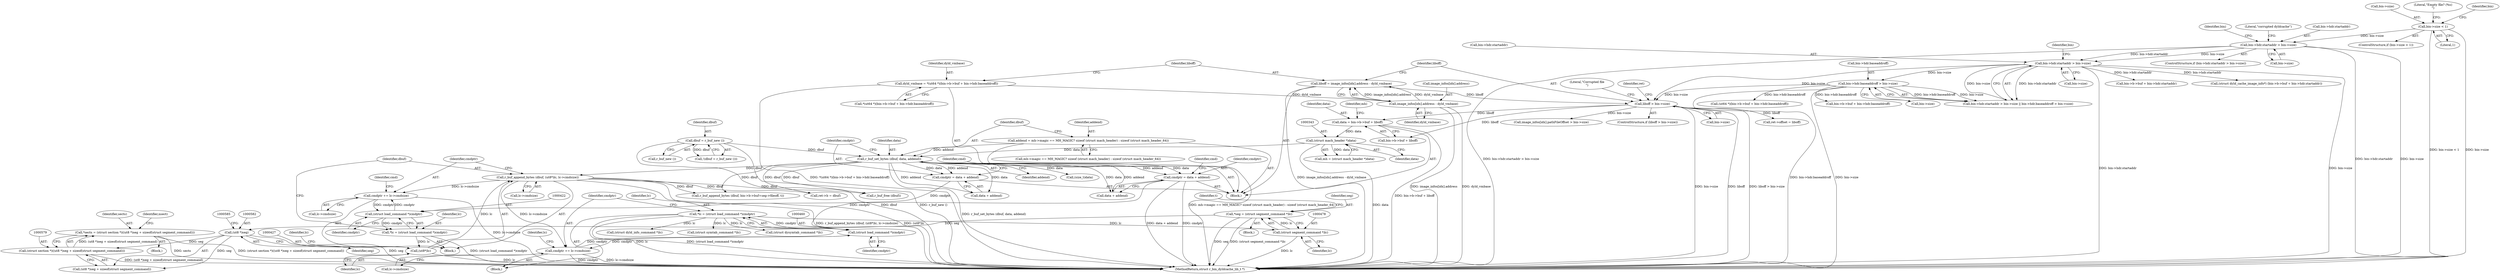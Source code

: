 digraph "1_radare2_4e98402f09a0ef0bb8559a33a4c1988c54938eaf@integer" {
"1000576" [label="(Call,*sects = (struct section *)((ut8 *)seg + sizeof(struct segment_command)))"];
"1000578" [label="(Call,(struct section *)((ut8 *)seg + sizeof(struct segment_command)))"];
"1000581" [label="(Call,(ut8 *)seg)"];
"1000475" [label="(Call,*seg = (struct segment_command *)lc)"];
"1000477" [label="(Call,(struct segment_command *)lc)"];
"1000457" [label="(Call,*lc = (struct load_command *)cmdptr)"];
"1000459" [label="(Call,(struct load_command *)cmdptr)"];
"1000462" [label="(Call,cmdptr += lc->cmdsize)"];
"1000424" [label="(Call,r_buf_append_bytes (dbuf, (ut8*)lc, lc->cmdsize))"];
"1000397" [label="(Call,r_buf_set_bytes (dbuf, data, addend))"];
"1000375" [label="(Call,dbuf = r_buf_new ())"];
"1000342" [label="(Call,(struct mach_header *)data)"];
"1000331" [label="(Call,data = bin->b->buf + liboff)"];
"1000282" [label="(Call,liboff > bin->size)"];
"1000272" [label="(Call,liboff = image_infos[idx].address - dyld_vmbase)"];
"1000274" [label="(Call,image_infos[idx].address - dyld_vmbase)"];
"1000256" [label="(Call,dyld_vmbase = *(ut64 *)(bin->b->buf + bin->hdr.baseaddroff))"];
"1000216" [label="(Call,bin->hdr.startaddr > bin->size)"];
"1000198" [label="(Call,bin->hdr.startaddr > bin->size)"];
"1000146" [label="(Call,bin->size < 1)"];
"1000225" [label="(Call,bin->hdr.baseaddroff > bin->size)"];
"1000385" [label="(Call,addend = mh->magic == MH_MAGIC? sizeof (struct mach_header) : sizeof (struct mach_header_64))"];
"1000426" [label="(Call,(ut8*)lc)"];
"1000419" [label="(Call,*lc = (struct load_command *)cmdptr)"];
"1000421" [label="(Call,(struct load_command *)cmdptr)"];
"1000401" [label="(Call,cmdptr = data + addend)"];
"1000432" [label="(Call,cmdptr += lc->cmdsize)"];
"1000437" [label="(Call,cmdptr = data + addend)"];
"1000342" [label="(Call,(struct mach_header *)data)"];
"1000417" [label="(Block,)"];
"1000113" [label="(Block,)"];
"1000282" [label="(Call,liboff > bin->size)"];
"1000333" [label="(Call,bin->b->buf + liboff)"];
"1000416" [label="(Identifier,cmd)"];
"1000294" [label="(Call,ret->offset = liboff)"];
"1000402" [label="(Identifier,cmdptr)"];
"1000197" [label="(ControlStructure,if (bin->hdr.startaddr > bin->size))"];
"1000419" [label="(Call,*lc = (struct load_command *)cmdptr)"];
"1000399" [label="(Identifier,data)"];
"1000216" [label="(Call,bin->hdr.startaddr > bin->size)"];
"1000458" [label="(Identifier,lc)"];
"1000257" [label="(Identifier,dyld_vmbase)"];
"1000477" [label="(Call,(struct segment_command *)lc)"];
"1000222" [label="(Call,bin->size)"];
"1000581" [label="(Call,(ut8 *)seg)"];
"1000300" [label="(Call,image_infos[idx].pathFileOffset > bin->size)"];
"1000457" [label="(Call,*lc = (struct load_command *)cmdptr)"];
"1000217" [label="(Call,bin->hdr.startaddr)"];
"1000432" [label="(Call,cmdptr += lc->cmdsize)"];
"1000475" [label="(Call,*seg = (struct segment_command *)lc)"];
"1000421" [label="(Call,(struct load_command *)cmdptr)"];
"1000476" [label="(Identifier,seg)"];
"1000463" [label="(Identifier,cmdptr)"];
"1000434" [label="(Call,lc->cmdsize)"];
"1000589" [label="(Identifier,nsect)"];
"1000462" [label="(Call,cmdptr += lc->cmdsize)"];
"1000199" [label="(Call,bin->hdr.startaddr)"];
"1000654" [label="(Call,(struct dysymtab_command *)lc)"];
"1000408" [label="(Identifier,cmd)"];
"1000340" [label="(Call,mh = (struct mach_header *)data)"];
"1000438" [label="(Identifier,cmdptr)"];
"1000577" [label="(Identifier,sects)"];
"1000479" [label="(Identifier,lc)"];
"1000275" [label="(Call,image_infos[idx].address)"];
"1000261" [label="(Call,bin->b->buf + bin->hdr.baseaddroff)"];
"1000424" [label="(Call,r_buf_append_bytes (dbuf, (ut8*)lc, lc->cmdsize))"];
"1000576" [label="(Call,*sects = (struct section *)((ut8 *)seg + sizeof(struct segment_command)))"];
"1000712" [label="(Call,ret->b = dbuf)"];
"1000400" [label="(Identifier,addend)"];
"1000280" [label="(Identifier,dyld_vmbase)"];
"1000231" [label="(Call,bin->size)"];
"1000375" [label="(Call,dbuf = r_buf_new ())"];
"1000433" [label="(Identifier,cmdptr)"];
"1000580" [label="(Call,(ut8 *)seg + sizeof(struct segment_command))"];
"1000429" [label="(Call,lc->cmdsize)"];
"1000377" [label="(Call,r_buf_new ())"];
"1000420" [label="(Identifier,lc)"];
"1000376" [label="(Identifier,dbuf)"];
"1000426" [label="(Call,(ut8*)lc)"];
"1000150" [label="(Literal,1)"];
"1000459" [label="(Call,(struct load_command *)cmdptr)"];
"1000341" [label="(Identifier,mh)"];
"1000146" [label="(Call,bin->size < 1)"];
"1000469" [label="(Identifier,lc)"];
"1000578" [label="(Call,(struct section *)((ut8 *)seg + sizeof(struct segment_command)))"];
"1000461" [label="(Identifier,cmdptr)"];
"1000455" [label="(Block,)"];
"1000258" [label="(Call,*(ut64 *)(bin->b->buf + bin->hdr.baseaddroff))"];
"1000387" [label="(Call,mh->magic == MH_MAGIC? sizeof (struct mach_header) : sizeof (struct mach_header_64))"];
"1000688" [label="(Call,(struct dyld_info_command *)lc)"];
"1000332" [label="(Identifier,data)"];
"1000398" [label="(Identifier,dbuf)"];
"1000344" [label="(Identifier,data)"];
"1000147" [label="(Call,bin->size)"];
"1000423" [label="(Identifier,cmdptr)"];
"1000331" [label="(Call,data = bin->b->buf + liboff)"];
"1000281" [label="(ControlStructure,if (liboff > bin->size))"];
"1000225" [label="(Call,bin->hdr.baseaddroff > bin->size)"];
"1000464" [label="(Call,lc->cmdsize)"];
"1000473" [label="(Block,)"];
"1000425" [label="(Identifier,dbuf)"];
"1000289" [label="(Literal,\"Corrupted file\n\")"];
"1000583" [label="(Identifier,seg)"];
"1000482" [label="(Identifier,t)"];
"1000215" [label="(Call,bin->hdr.startaddr > bin->size || bin->hdr.baseaddroff > bin->size)"];
"1000256" [label="(Call,dyld_vmbase = *(ut64 *)(bin->b->buf + bin->hdr.baseaddroff))"];
"1000219" [label="(Identifier,bin)"];
"1000296" [label="(Identifier,ret)"];
"1000386" [label="(Identifier,addend)"];
"1000401" [label="(Call,cmdptr = data + addend)"];
"1000444" [label="(Identifier,cmd)"];
"1000541" [label="(Call,(size_t)data)"];
"1000511" [label="(Call,r_buf_free (dbuf))"];
"1000428" [label="(Identifier,lc)"];
"1000259" [label="(Call,(ut64 *)(bin->b->buf + bin->hdr.baseaddroff))"];
"1000274" [label="(Call,image_infos[idx].address - dyld_vmbase)"];
"1000735" [label="(MethodReturn,struct r_bin_dyldcache_lib_t *)"];
"1000209" [label="(Literal,\"corrupted dyldcache\")"];
"1000284" [label="(Call,bin->size)"];
"1000385" [label="(Call,addend = mh->magic == MH_MAGIC? sizeof (struct mach_header) : sizeof (struct mach_header_64))"];
"1000273" [label="(Identifier,liboff)"];
"1000283" [label="(Identifier,liboff)"];
"1000153" [label="(Literal,\"Empty file? (%s)\n\")"];
"1000515" [label="(Call,r_buf_append_bytes (dbuf, bin->b->buf+seg->fileoff, t))"];
"1000637" [label="(Call,(struct symtab_command *)lc)"];
"1000374" [label="(Call,!(dbuf = r_buf_new ()))"];
"1000228" [label="(Identifier,bin)"];
"1000430" [label="(Identifier,lc)"];
"1000437" [label="(Call,cmdptr = data + addend)"];
"1000204" [label="(Call,bin->size)"];
"1000574" [label="(Block,)"];
"1000272" [label="(Call,liboff = image_infos[idx].address - dyld_vmbase)"];
"1000145" [label="(ControlStructure,if (bin->size < 1))"];
"1000397" [label="(Call,r_buf_set_bytes (dbuf, data, addend))"];
"1000245" [label="(Call,bin->b->buf + bin->hdr.startaddr)"];
"1000243" [label="(Call,(struct dyld_cache_image_info*) (bin->b->buf + bin->hdr.startaddr))"];
"1000168" [label="(Identifier,bin)"];
"1000198" [label="(Call,bin->hdr.startaddr > bin->size)"];
"1000226" [label="(Call,bin->hdr.baseaddroff)"];
"1000403" [label="(Call,data + addend)"];
"1000439" [label="(Call,data + addend)"];
"1000576" -> "1000574"  [label="AST: "];
"1000576" -> "1000578"  [label="CFG: "];
"1000577" -> "1000576"  [label="AST: "];
"1000578" -> "1000576"  [label="AST: "];
"1000589" -> "1000576"  [label="CFG: "];
"1000576" -> "1000735"  [label="DDG: sects"];
"1000576" -> "1000735"  [label="DDG: (struct section *)((ut8 *)seg + sizeof(struct segment_command))"];
"1000578" -> "1000576"  [label="DDG: (ut8 *)seg + sizeof(struct segment_command)"];
"1000578" -> "1000580"  [label="CFG: "];
"1000579" -> "1000578"  [label="AST: "];
"1000580" -> "1000578"  [label="AST: "];
"1000578" -> "1000735"  [label="DDG: (ut8 *)seg + sizeof(struct segment_command)"];
"1000581" -> "1000578"  [label="DDG: seg"];
"1000581" -> "1000580"  [label="AST: "];
"1000581" -> "1000583"  [label="CFG: "];
"1000582" -> "1000581"  [label="AST: "];
"1000583" -> "1000581"  [label="AST: "];
"1000585" -> "1000581"  [label="CFG: "];
"1000581" -> "1000735"  [label="DDG: seg"];
"1000581" -> "1000580"  [label="DDG: seg"];
"1000475" -> "1000581"  [label="DDG: seg"];
"1000475" -> "1000473"  [label="AST: "];
"1000475" -> "1000477"  [label="CFG: "];
"1000476" -> "1000475"  [label="AST: "];
"1000477" -> "1000475"  [label="AST: "];
"1000482" -> "1000475"  [label="CFG: "];
"1000475" -> "1000735"  [label="DDG: seg"];
"1000475" -> "1000735"  [label="DDG: (struct segment_command *)lc"];
"1000477" -> "1000475"  [label="DDG: lc"];
"1000477" -> "1000479"  [label="CFG: "];
"1000478" -> "1000477"  [label="AST: "];
"1000479" -> "1000477"  [label="AST: "];
"1000477" -> "1000735"  [label="DDG: lc"];
"1000457" -> "1000477"  [label="DDG: lc"];
"1000457" -> "1000455"  [label="AST: "];
"1000457" -> "1000459"  [label="CFG: "];
"1000458" -> "1000457"  [label="AST: "];
"1000459" -> "1000457"  [label="AST: "];
"1000463" -> "1000457"  [label="CFG: "];
"1000457" -> "1000735"  [label="DDG: (struct load_command *)cmdptr"];
"1000457" -> "1000735"  [label="DDG: lc"];
"1000459" -> "1000457"  [label="DDG: cmdptr"];
"1000457" -> "1000637"  [label="DDG: lc"];
"1000457" -> "1000654"  [label="DDG: lc"];
"1000457" -> "1000688"  [label="DDG: lc"];
"1000459" -> "1000461"  [label="CFG: "];
"1000460" -> "1000459"  [label="AST: "];
"1000461" -> "1000459"  [label="AST: "];
"1000462" -> "1000459"  [label="DDG: cmdptr"];
"1000437" -> "1000459"  [label="DDG: cmdptr"];
"1000459" -> "1000462"  [label="DDG: cmdptr"];
"1000462" -> "1000455"  [label="AST: "];
"1000462" -> "1000464"  [label="CFG: "];
"1000463" -> "1000462"  [label="AST: "];
"1000464" -> "1000462"  [label="AST: "];
"1000469" -> "1000462"  [label="CFG: "];
"1000462" -> "1000735"  [label="DDG: cmdptr"];
"1000462" -> "1000735"  [label="DDG: lc->cmdsize"];
"1000424" -> "1000462"  [label="DDG: lc->cmdsize"];
"1000424" -> "1000417"  [label="AST: "];
"1000424" -> "1000429"  [label="CFG: "];
"1000425" -> "1000424"  [label="AST: "];
"1000426" -> "1000424"  [label="AST: "];
"1000429" -> "1000424"  [label="AST: "];
"1000433" -> "1000424"  [label="CFG: "];
"1000424" -> "1000735"  [label="DDG: (ut8*)lc"];
"1000424" -> "1000735"  [label="DDG: r_buf_append_bytes (dbuf, (ut8*)lc, lc->cmdsize)"];
"1000397" -> "1000424"  [label="DDG: dbuf"];
"1000426" -> "1000424"  [label="DDG: lc"];
"1000424" -> "1000432"  [label="DDG: lc->cmdsize"];
"1000424" -> "1000511"  [label="DDG: dbuf"];
"1000424" -> "1000515"  [label="DDG: dbuf"];
"1000424" -> "1000712"  [label="DDG: dbuf"];
"1000397" -> "1000113"  [label="AST: "];
"1000397" -> "1000400"  [label="CFG: "];
"1000398" -> "1000397"  [label="AST: "];
"1000399" -> "1000397"  [label="AST: "];
"1000400" -> "1000397"  [label="AST: "];
"1000402" -> "1000397"  [label="CFG: "];
"1000397" -> "1000735"  [label="DDG: r_buf_set_bytes (dbuf, data, addend)"];
"1000375" -> "1000397"  [label="DDG: dbuf"];
"1000342" -> "1000397"  [label="DDG: data"];
"1000385" -> "1000397"  [label="DDG: addend"];
"1000397" -> "1000401"  [label="DDG: data"];
"1000397" -> "1000401"  [label="DDG: addend"];
"1000397" -> "1000403"  [label="DDG: data"];
"1000397" -> "1000403"  [label="DDG: addend"];
"1000397" -> "1000437"  [label="DDG: data"];
"1000397" -> "1000437"  [label="DDG: addend"];
"1000397" -> "1000439"  [label="DDG: data"];
"1000397" -> "1000439"  [label="DDG: addend"];
"1000397" -> "1000511"  [label="DDG: dbuf"];
"1000397" -> "1000515"  [label="DDG: dbuf"];
"1000397" -> "1000541"  [label="DDG: data"];
"1000397" -> "1000712"  [label="DDG: dbuf"];
"1000375" -> "1000374"  [label="AST: "];
"1000375" -> "1000377"  [label="CFG: "];
"1000376" -> "1000375"  [label="AST: "];
"1000377" -> "1000375"  [label="AST: "];
"1000374" -> "1000375"  [label="CFG: "];
"1000375" -> "1000735"  [label="DDG: dbuf"];
"1000375" -> "1000735"  [label="DDG: r_buf_new ()"];
"1000375" -> "1000374"  [label="DDG: dbuf"];
"1000342" -> "1000340"  [label="AST: "];
"1000342" -> "1000344"  [label="CFG: "];
"1000343" -> "1000342"  [label="AST: "];
"1000344" -> "1000342"  [label="AST: "];
"1000340" -> "1000342"  [label="CFG: "];
"1000342" -> "1000735"  [label="DDG: data"];
"1000342" -> "1000340"  [label="DDG: data"];
"1000331" -> "1000342"  [label="DDG: data"];
"1000331" -> "1000113"  [label="AST: "];
"1000331" -> "1000333"  [label="CFG: "];
"1000332" -> "1000331"  [label="AST: "];
"1000333" -> "1000331"  [label="AST: "];
"1000341" -> "1000331"  [label="CFG: "];
"1000331" -> "1000735"  [label="DDG: bin->b->buf + liboff"];
"1000282" -> "1000331"  [label="DDG: liboff"];
"1000282" -> "1000281"  [label="AST: "];
"1000282" -> "1000284"  [label="CFG: "];
"1000283" -> "1000282"  [label="AST: "];
"1000284" -> "1000282"  [label="AST: "];
"1000289" -> "1000282"  [label="CFG: "];
"1000296" -> "1000282"  [label="CFG: "];
"1000282" -> "1000735"  [label="DDG: liboff > bin->size"];
"1000282" -> "1000735"  [label="DDG: bin->size"];
"1000282" -> "1000735"  [label="DDG: liboff"];
"1000272" -> "1000282"  [label="DDG: liboff"];
"1000216" -> "1000282"  [label="DDG: bin->size"];
"1000225" -> "1000282"  [label="DDG: bin->size"];
"1000282" -> "1000294"  [label="DDG: liboff"];
"1000282" -> "1000300"  [label="DDG: bin->size"];
"1000282" -> "1000333"  [label="DDG: liboff"];
"1000272" -> "1000113"  [label="AST: "];
"1000272" -> "1000274"  [label="CFG: "];
"1000273" -> "1000272"  [label="AST: "];
"1000274" -> "1000272"  [label="AST: "];
"1000283" -> "1000272"  [label="CFG: "];
"1000272" -> "1000735"  [label="DDG: image_infos[idx].address - dyld_vmbase"];
"1000274" -> "1000272"  [label="DDG: image_infos[idx].address"];
"1000274" -> "1000272"  [label="DDG: dyld_vmbase"];
"1000274" -> "1000280"  [label="CFG: "];
"1000275" -> "1000274"  [label="AST: "];
"1000280" -> "1000274"  [label="AST: "];
"1000274" -> "1000735"  [label="DDG: image_infos[idx].address"];
"1000274" -> "1000735"  [label="DDG: dyld_vmbase"];
"1000256" -> "1000274"  [label="DDG: dyld_vmbase"];
"1000256" -> "1000113"  [label="AST: "];
"1000256" -> "1000258"  [label="CFG: "];
"1000257" -> "1000256"  [label="AST: "];
"1000258" -> "1000256"  [label="AST: "];
"1000273" -> "1000256"  [label="CFG: "];
"1000256" -> "1000735"  [label="DDG: *(ut64 *)(bin->b->buf + bin->hdr.baseaddroff)"];
"1000216" -> "1000215"  [label="AST: "];
"1000216" -> "1000222"  [label="CFG: "];
"1000217" -> "1000216"  [label="AST: "];
"1000222" -> "1000216"  [label="AST: "];
"1000228" -> "1000216"  [label="CFG: "];
"1000215" -> "1000216"  [label="CFG: "];
"1000216" -> "1000735"  [label="DDG: bin->hdr.startaddr"];
"1000216" -> "1000735"  [label="DDG: bin->size"];
"1000216" -> "1000215"  [label="DDG: bin->hdr.startaddr"];
"1000216" -> "1000215"  [label="DDG: bin->size"];
"1000198" -> "1000216"  [label="DDG: bin->hdr.startaddr"];
"1000198" -> "1000216"  [label="DDG: bin->size"];
"1000216" -> "1000225"  [label="DDG: bin->size"];
"1000216" -> "1000243"  [label="DDG: bin->hdr.startaddr"];
"1000216" -> "1000245"  [label="DDG: bin->hdr.startaddr"];
"1000198" -> "1000197"  [label="AST: "];
"1000198" -> "1000204"  [label="CFG: "];
"1000199" -> "1000198"  [label="AST: "];
"1000204" -> "1000198"  [label="AST: "];
"1000209" -> "1000198"  [label="CFG: "];
"1000219" -> "1000198"  [label="CFG: "];
"1000198" -> "1000735"  [label="DDG: bin->hdr.startaddr"];
"1000198" -> "1000735"  [label="DDG: bin->size"];
"1000198" -> "1000735"  [label="DDG: bin->hdr.startaddr > bin->size"];
"1000146" -> "1000198"  [label="DDG: bin->size"];
"1000146" -> "1000145"  [label="AST: "];
"1000146" -> "1000150"  [label="CFG: "];
"1000147" -> "1000146"  [label="AST: "];
"1000150" -> "1000146"  [label="AST: "];
"1000153" -> "1000146"  [label="CFG: "];
"1000168" -> "1000146"  [label="CFG: "];
"1000146" -> "1000735"  [label="DDG: bin->size < 1"];
"1000146" -> "1000735"  [label="DDG: bin->size"];
"1000225" -> "1000215"  [label="AST: "];
"1000225" -> "1000231"  [label="CFG: "];
"1000226" -> "1000225"  [label="AST: "];
"1000231" -> "1000225"  [label="AST: "];
"1000215" -> "1000225"  [label="CFG: "];
"1000225" -> "1000735"  [label="DDG: bin->hdr.baseaddroff"];
"1000225" -> "1000735"  [label="DDG: bin->size"];
"1000225" -> "1000215"  [label="DDG: bin->hdr.baseaddroff"];
"1000225" -> "1000215"  [label="DDG: bin->size"];
"1000225" -> "1000259"  [label="DDG: bin->hdr.baseaddroff"];
"1000225" -> "1000261"  [label="DDG: bin->hdr.baseaddroff"];
"1000385" -> "1000113"  [label="AST: "];
"1000385" -> "1000387"  [label="CFG: "];
"1000386" -> "1000385"  [label="AST: "];
"1000387" -> "1000385"  [label="AST: "];
"1000398" -> "1000385"  [label="CFG: "];
"1000385" -> "1000735"  [label="DDG: mh->magic == MH_MAGIC? sizeof (struct mach_header) : sizeof (struct mach_header_64)"];
"1000426" -> "1000428"  [label="CFG: "];
"1000427" -> "1000426"  [label="AST: "];
"1000428" -> "1000426"  [label="AST: "];
"1000430" -> "1000426"  [label="CFG: "];
"1000426" -> "1000735"  [label="DDG: lc"];
"1000419" -> "1000426"  [label="DDG: lc"];
"1000419" -> "1000417"  [label="AST: "];
"1000419" -> "1000421"  [label="CFG: "];
"1000420" -> "1000419"  [label="AST: "];
"1000421" -> "1000419"  [label="AST: "];
"1000425" -> "1000419"  [label="CFG: "];
"1000419" -> "1000735"  [label="DDG: (struct load_command *)cmdptr"];
"1000421" -> "1000419"  [label="DDG: cmdptr"];
"1000421" -> "1000423"  [label="CFG: "];
"1000422" -> "1000421"  [label="AST: "];
"1000423" -> "1000421"  [label="AST: "];
"1000401" -> "1000421"  [label="DDG: cmdptr"];
"1000432" -> "1000421"  [label="DDG: cmdptr"];
"1000421" -> "1000432"  [label="DDG: cmdptr"];
"1000401" -> "1000113"  [label="AST: "];
"1000401" -> "1000403"  [label="CFG: "];
"1000402" -> "1000401"  [label="AST: "];
"1000403" -> "1000401"  [label="AST: "];
"1000408" -> "1000401"  [label="CFG: "];
"1000432" -> "1000417"  [label="AST: "];
"1000432" -> "1000434"  [label="CFG: "];
"1000433" -> "1000432"  [label="AST: "];
"1000434" -> "1000432"  [label="AST: "];
"1000416" -> "1000432"  [label="CFG: "];
"1000432" -> "1000735"  [label="DDG: lc->cmdsize"];
"1000437" -> "1000113"  [label="AST: "];
"1000437" -> "1000439"  [label="CFG: "];
"1000438" -> "1000437"  [label="AST: "];
"1000439" -> "1000437"  [label="AST: "];
"1000444" -> "1000437"  [label="CFG: "];
"1000437" -> "1000735"  [label="DDG: cmdptr"];
"1000437" -> "1000735"  [label="DDG: data + addend"];
}
